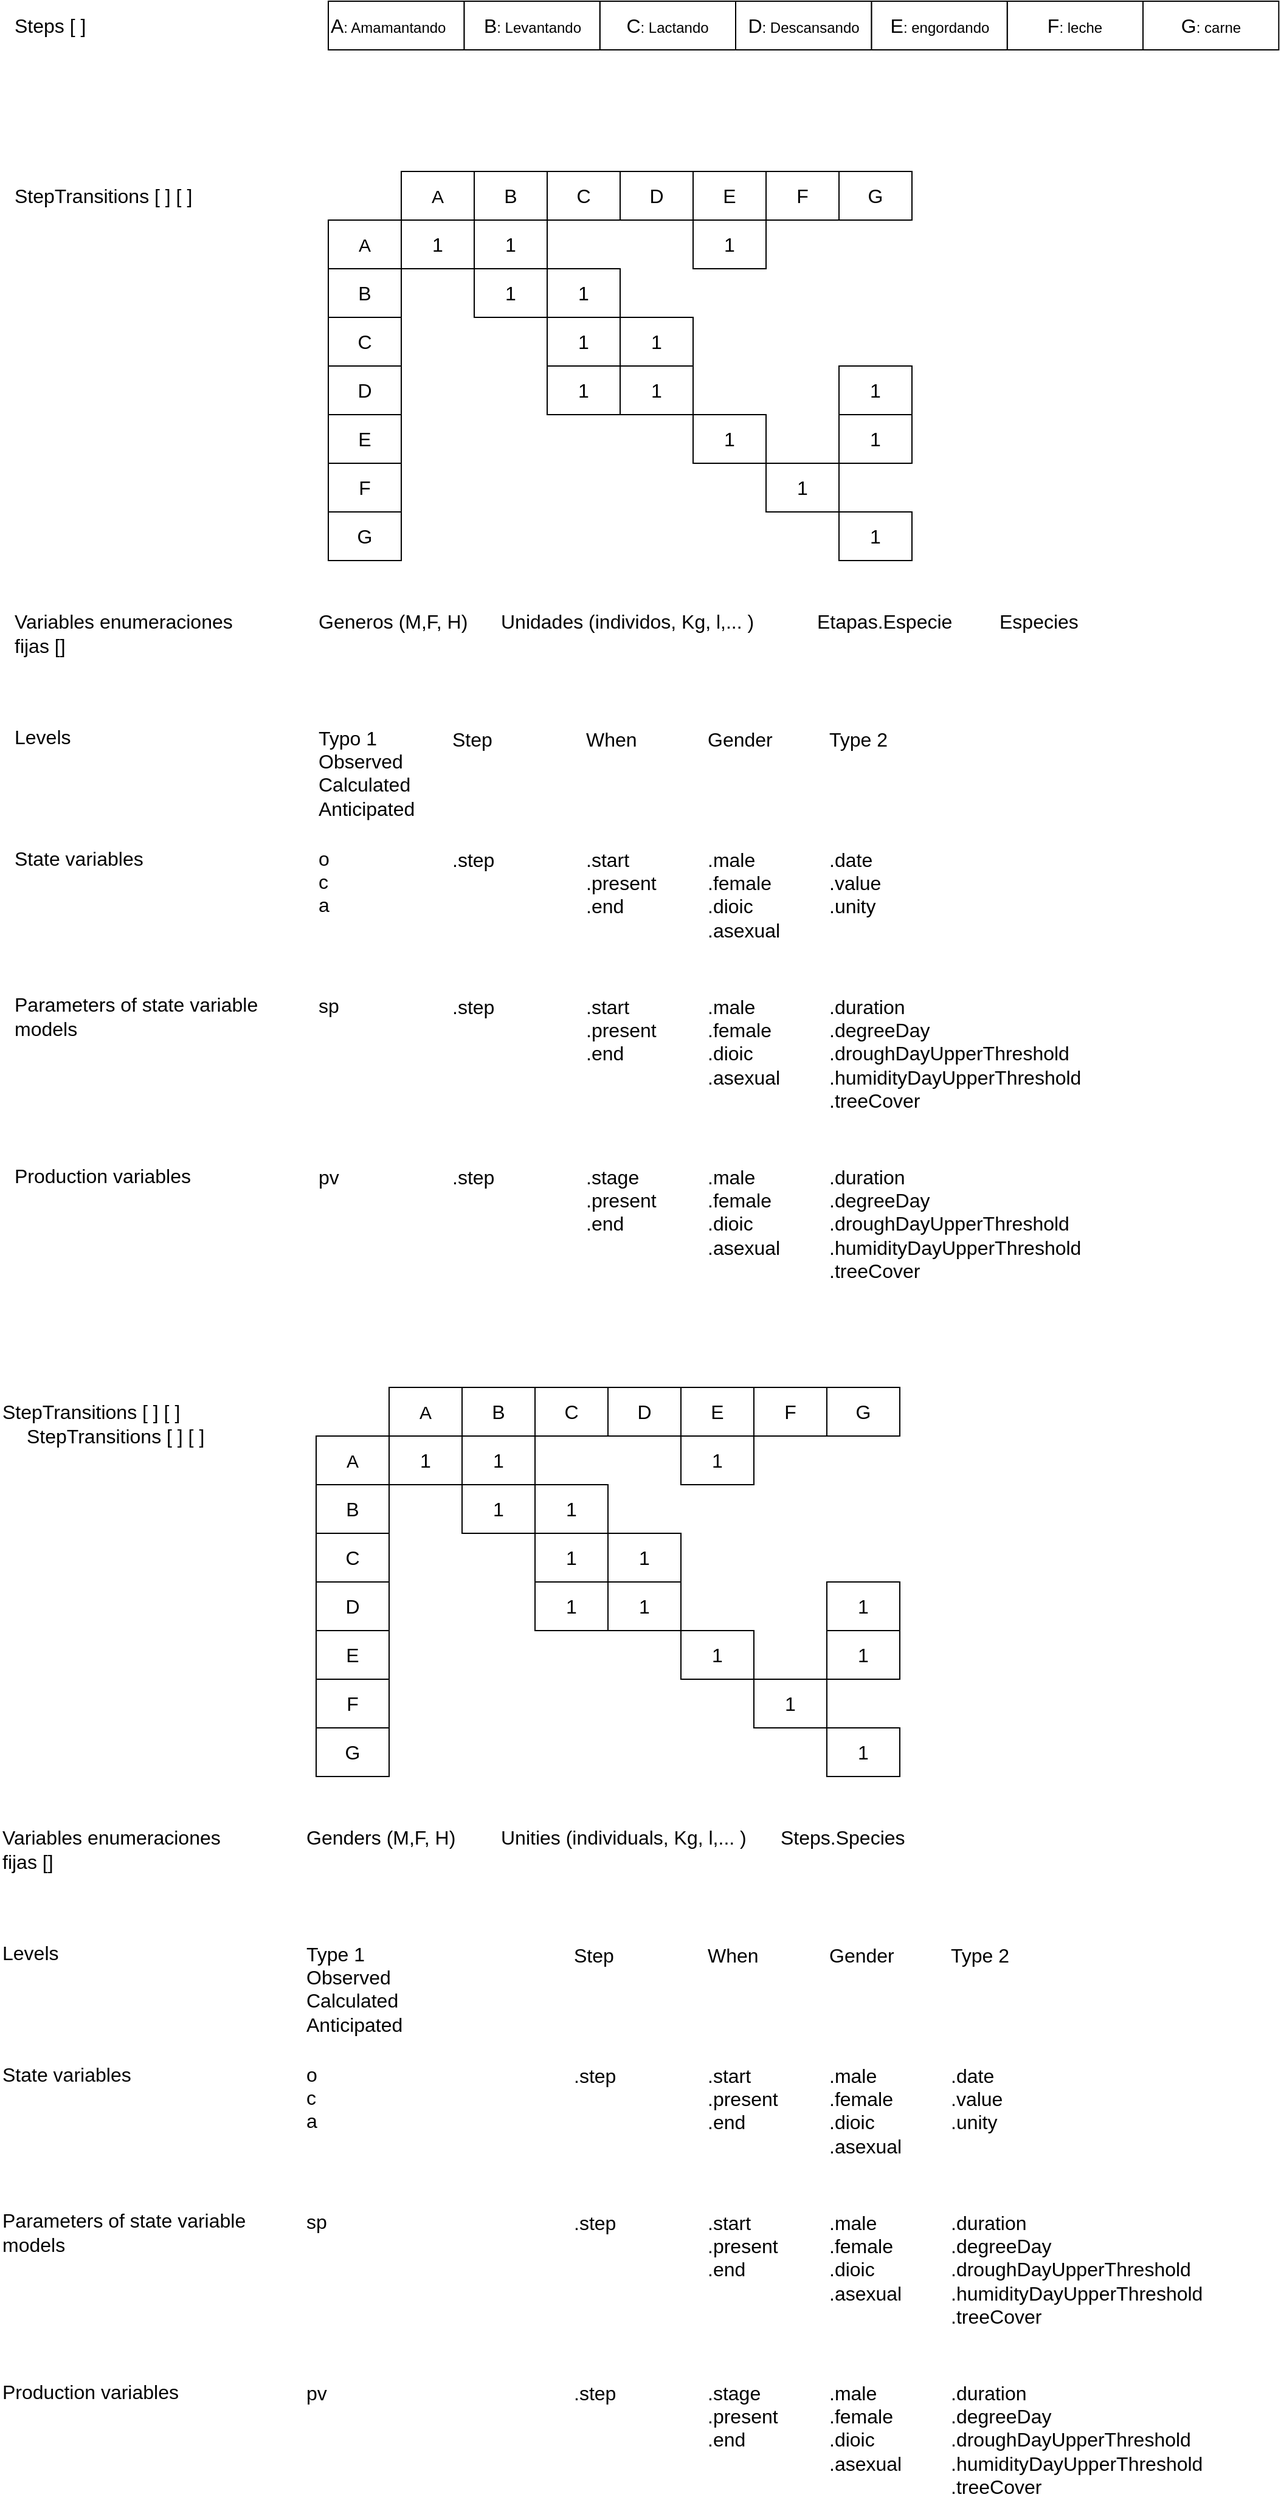 <mxfile version="21.3.5" type="github" pages="2">
  <diagram id="cez-rpx9PR17WSuJuLhv" name="Genérico">
    <mxGraphModel dx="1610" dy="1031" grid="1" gridSize="10" guides="1" tooltips="1" connect="1" arrows="1" fold="1" page="1" pageScale="1" pageWidth="1169" pageHeight="827" math="0" shadow="0">
      <root>
        <mxCell id="0" />
        <mxCell id="1" parent="0" />
        <mxCell id="pYkF3DjS2PnKUjxH9FUJ-1" value="Steps [ ]" style="text;html=1;strokeColor=none;fillColor=none;align=left;verticalAlign=middle;whiteSpace=wrap;rounded=0;fontSize=16;" vertex="1" parent="1">
          <mxGeometry x="60" y="40" width="80" height="20" as="geometry" />
        </mxCell>
        <mxCell id="pYkF3DjS2PnKUjxH9FUJ-2" value="StepTransitions [ ] [ ]" style="text;html=1;strokeColor=none;fillColor=none;align=left;verticalAlign=middle;whiteSpace=wrap;rounded=0;fontSize=16;" vertex="1" parent="1">
          <mxGeometry x="60" y="180" width="180" height="20" as="geometry" />
        </mxCell>
        <mxCell id="b_mPPoaURZ4BV5WpPqKZ-49" value="Variables enumeraciones fijas [] " style="text;html=1;strokeColor=none;fillColor=none;align=left;verticalAlign=middle;whiteSpace=wrap;rounded=0;fontSize=16;" vertex="1" parent="1">
          <mxGeometry x="60" y="530" width="200" height="40" as="geometry" />
        </mxCell>
        <mxCell id="b_mPPoaURZ4BV5WpPqKZ-51" value="Generos (M,F, H)" style="text;html=1;strokeColor=none;fillColor=none;align=left;verticalAlign=middle;whiteSpace=wrap;rounded=0;fontSize=16;" vertex="1" parent="1">
          <mxGeometry x="310" y="530" width="150" height="20" as="geometry" />
        </mxCell>
        <mxCell id="b_mPPoaURZ4BV5WpPqKZ-52" value="Unidades (individos, Kg, l,... )" style="text;html=1;strokeColor=none;fillColor=none;align=left;verticalAlign=middle;whiteSpace=wrap;rounded=0;fontSize=16;" vertex="1" parent="1">
          <mxGeometry x="460" y="530" width="230" height="20" as="geometry" />
        </mxCell>
        <mxCell id="b_mPPoaURZ4BV5WpPqKZ-53" value="Levels" style="text;html=1;strokeColor=none;fillColor=none;align=left;verticalAlign=middle;whiteSpace=wrap;rounded=0;fontSize=16;" vertex="1" parent="1">
          <mxGeometry x="60" y="620" width="160" height="30" as="geometry" />
        </mxCell>
        <mxCell id="b_mPPoaURZ4BV5WpPqKZ-54" value="" style="group" vertex="1" connectable="0" parent="1">
          <mxGeometry x="320" y="170" width="480" height="320" as="geometry" />
        </mxCell>
        <mxCell id="MyoScKNFmEBYEgEzymnH-1" value="" style="shape=partialRectangle;html=1;whiteSpace=wrap;connectable=0;strokeColor=default;overflow=hidden;fillColor=none;top=0;left=0;bottom=0;right=0;pointerEvents=1;fontSize=16;strokeWidth=3;" vertex="1" parent="b_mPPoaURZ4BV5WpPqKZ-54">
          <mxGeometry x="360" y="200" width="60" height="40" as="geometry">
            <mxRectangle width="60" height="40" as="alternateBounds" />
          </mxGeometry>
        </mxCell>
        <mxCell id="MyoScKNFmEBYEgEzymnH-12" value="&lt;font style=&quot;font-size: 16px;&quot;&gt;F&lt;/font&gt;" style="rounded=0;whiteSpace=wrap;html=1;" vertex="1" parent="b_mPPoaURZ4BV5WpPqKZ-54">
          <mxGeometry x="360" width="60" height="40" as="geometry" />
        </mxCell>
        <mxCell id="MyoScKNFmEBYEgEzymnH-13" value="&lt;font style=&quot;font-size: 16px;&quot;&gt;1&lt;/font&gt;" style="rounded=0;whiteSpace=wrap;html=1;" vertex="1" parent="b_mPPoaURZ4BV5WpPqKZ-54">
          <mxGeometry x="360" y="240" width="60" height="40" as="geometry" />
        </mxCell>
        <mxCell id="MyoScKNFmEBYEgEzymnH-19" value="&lt;font style=&quot;font-size: 16px;&quot;&gt;F&lt;/font&gt;" style="rounded=0;whiteSpace=wrap;html=1;" vertex="1" parent="b_mPPoaURZ4BV5WpPqKZ-54">
          <mxGeometry y="240" width="60" height="40" as="geometry" />
        </mxCell>
        <mxCell id="b_mPPoaURZ4BV5WpPqKZ-6" value="&lt;font style=&quot;font-size: 16px;&quot;&gt;G&lt;/font&gt;" style="rounded=0;whiteSpace=wrap;html=1;" vertex="1" parent="b_mPPoaURZ4BV5WpPqKZ-54">
          <mxGeometry x="420" width="60" height="40" as="geometry" />
        </mxCell>
        <mxCell id="b_mPPoaURZ4BV5WpPqKZ-14" value="&lt;font style=&quot;font-size: 16px;&quot;&gt;G&lt;/font&gt;" style="rounded=0;whiteSpace=wrap;html=1;" vertex="1" parent="b_mPPoaURZ4BV5WpPqKZ-54">
          <mxGeometry y="280" width="60" height="40" as="geometry" />
        </mxCell>
        <mxCell id="b_mPPoaURZ4BV5WpPqKZ-15" value="&lt;font style=&quot;font-size: 16px;&quot;&gt;1&lt;/font&gt;" style="rounded=0;whiteSpace=wrap;html=1;" vertex="1" parent="b_mPPoaURZ4BV5WpPqKZ-54">
          <mxGeometry x="420" y="280" width="60" height="40" as="geometry" />
        </mxCell>
        <mxCell id="b_mPPoaURZ4BV5WpPqKZ-16" value="&lt;font style=&quot;font-size: 16px;&quot;&gt;1&lt;/font&gt;" style="rounded=0;whiteSpace=wrap;html=1;" vertex="1" parent="b_mPPoaURZ4BV5WpPqKZ-54">
          <mxGeometry x="420" y="200" width="60" height="40" as="geometry" />
        </mxCell>
        <mxCell id="b_mPPoaURZ4BV5WpPqKZ-24" value="&lt;font style=&quot;font-size: 16px;&quot;&gt;D&lt;/font&gt;" style="rounded=0;whiteSpace=wrap;html=1;" vertex="1" parent="b_mPPoaURZ4BV5WpPqKZ-54">
          <mxGeometry x="240" width="60" height="40" as="geometry" />
        </mxCell>
        <mxCell id="b_mPPoaURZ4BV5WpPqKZ-25" value="&lt;font style=&quot;font-size: 16px;&quot;&gt;E&lt;/font&gt;" style="rounded=0;whiteSpace=wrap;html=1;" vertex="1" parent="b_mPPoaURZ4BV5WpPqKZ-54">
          <mxGeometry x="300" width="60" height="40" as="geometry" />
        </mxCell>
        <mxCell id="b_mPPoaURZ4BV5WpPqKZ-26" value="&lt;font style=&quot;font-size: 16px;&quot;&gt;C&lt;/font&gt;" style="rounded=0;whiteSpace=wrap;html=1;" vertex="1" parent="b_mPPoaURZ4BV5WpPqKZ-54">
          <mxGeometry x="180" width="60" height="40" as="geometry" />
        </mxCell>
        <mxCell id="b_mPPoaURZ4BV5WpPqKZ-27" value="&lt;font style=&quot;font-size: 15px;&quot;&gt;A&lt;/font&gt;" style="rounded=0;whiteSpace=wrap;html=1;" vertex="1" parent="b_mPPoaURZ4BV5WpPqKZ-54">
          <mxGeometry x="60" width="60" height="40" as="geometry" />
        </mxCell>
        <mxCell id="b_mPPoaURZ4BV5WpPqKZ-28" value="&lt;font style=&quot;font-size: 16px;&quot;&gt;B&lt;/font&gt;" style="rounded=0;whiteSpace=wrap;html=1;" vertex="1" parent="b_mPPoaURZ4BV5WpPqKZ-54">
          <mxGeometry x="120" width="60" height="40" as="geometry" />
        </mxCell>
        <mxCell id="b_mPPoaURZ4BV5WpPqKZ-32" value="&lt;font style=&quot;font-size: 16px;&quot;&gt;D&lt;/font&gt;" style="rounded=0;whiteSpace=wrap;html=1;" vertex="1" parent="b_mPPoaURZ4BV5WpPqKZ-54">
          <mxGeometry y="160" width="60" height="40" as="geometry" />
        </mxCell>
        <mxCell id="b_mPPoaURZ4BV5WpPqKZ-33" value="&lt;font style=&quot;font-size: 16px;&quot;&gt;E&lt;/font&gt;" style="rounded=0;whiteSpace=wrap;html=1;" vertex="1" parent="b_mPPoaURZ4BV5WpPqKZ-54">
          <mxGeometry y="200" width="60" height="40" as="geometry" />
        </mxCell>
        <mxCell id="b_mPPoaURZ4BV5WpPqKZ-34" value="&lt;font style=&quot;font-size: 16px;&quot;&gt;C&lt;/font&gt;" style="rounded=0;whiteSpace=wrap;html=1;" vertex="1" parent="b_mPPoaURZ4BV5WpPqKZ-54">
          <mxGeometry y="120" width="60" height="40" as="geometry" />
        </mxCell>
        <mxCell id="b_mPPoaURZ4BV5WpPqKZ-35" value="&lt;font style=&quot;font-size: 15px;&quot;&gt;A&lt;/font&gt;" style="rounded=0;whiteSpace=wrap;html=1;" vertex="1" parent="b_mPPoaURZ4BV5WpPqKZ-54">
          <mxGeometry y="40" width="60" height="40" as="geometry" />
        </mxCell>
        <mxCell id="b_mPPoaURZ4BV5WpPqKZ-36" value="&lt;font style=&quot;font-size: 16px;&quot;&gt;B&lt;/font&gt;" style="rounded=0;whiteSpace=wrap;html=1;" vertex="1" parent="b_mPPoaURZ4BV5WpPqKZ-54">
          <mxGeometry y="80" width="60" height="40" as="geometry" />
        </mxCell>
        <mxCell id="b_mPPoaURZ4BV5WpPqKZ-37" value="&lt;font style=&quot;font-size: 16px;&quot;&gt;1&lt;/font&gt;" style="rounded=0;whiteSpace=wrap;html=1;" vertex="1" parent="b_mPPoaURZ4BV5WpPqKZ-54">
          <mxGeometry x="240" y="160" width="60" height="40" as="geometry" />
        </mxCell>
        <mxCell id="b_mPPoaURZ4BV5WpPqKZ-38" value="&lt;font style=&quot;font-size: 16px;&quot;&gt;1&lt;/font&gt;" style="rounded=0;whiteSpace=wrap;html=1;" vertex="1" parent="b_mPPoaURZ4BV5WpPqKZ-54">
          <mxGeometry x="300" y="200" width="60" height="40" as="geometry" />
        </mxCell>
        <mxCell id="b_mPPoaURZ4BV5WpPqKZ-39" value="&lt;font style=&quot;font-size: 16px;&quot;&gt;1&lt;/font&gt;" style="rounded=0;whiteSpace=wrap;html=1;" vertex="1" parent="b_mPPoaURZ4BV5WpPqKZ-54">
          <mxGeometry x="120" y="80" width="60" height="40" as="geometry" />
        </mxCell>
        <mxCell id="b_mPPoaURZ4BV5WpPqKZ-40" value="&lt;font style=&quot;font-size: 16px;&quot;&gt;1&lt;/font&gt;" style="rounded=0;whiteSpace=wrap;html=1;" vertex="1" parent="b_mPPoaURZ4BV5WpPqKZ-54">
          <mxGeometry x="180" y="120" width="60" height="40" as="geometry" />
        </mxCell>
        <mxCell id="b_mPPoaURZ4BV5WpPqKZ-41" value="&lt;font style=&quot;font-size: 16px;&quot;&gt;1&lt;/font&gt;" style="rounded=0;whiteSpace=wrap;html=1;" vertex="1" parent="b_mPPoaURZ4BV5WpPqKZ-54">
          <mxGeometry x="60" y="40" width="60" height="40" as="geometry" />
        </mxCell>
        <mxCell id="b_mPPoaURZ4BV5WpPqKZ-42" value="&lt;font style=&quot;font-size: 16px;&quot;&gt;1&lt;/font&gt;" style="rounded=0;whiteSpace=wrap;html=1;" vertex="1" parent="b_mPPoaURZ4BV5WpPqKZ-54">
          <mxGeometry x="300" y="40" width="60" height="40" as="geometry" />
        </mxCell>
        <mxCell id="b_mPPoaURZ4BV5WpPqKZ-43" value="&lt;font style=&quot;font-size: 16px;&quot;&gt;1&lt;/font&gt;" style="rounded=0;whiteSpace=wrap;html=1;" vertex="1" parent="b_mPPoaURZ4BV5WpPqKZ-54">
          <mxGeometry x="180" y="80" width="60" height="40" as="geometry" />
        </mxCell>
        <mxCell id="b_mPPoaURZ4BV5WpPqKZ-44" value="&lt;font style=&quot;font-size: 16px;&quot;&gt;1&lt;/font&gt;" style="rounded=0;whiteSpace=wrap;html=1;" vertex="1" parent="b_mPPoaURZ4BV5WpPqKZ-54">
          <mxGeometry x="120" y="40" width="60" height="40" as="geometry" />
        </mxCell>
        <mxCell id="b_mPPoaURZ4BV5WpPqKZ-45" value="&lt;font style=&quot;font-size: 16px;&quot;&gt;1&lt;/font&gt;" style="rounded=0;whiteSpace=wrap;html=1;" vertex="1" parent="b_mPPoaURZ4BV5WpPqKZ-54">
          <mxGeometry x="240" y="120" width="60" height="40" as="geometry" />
        </mxCell>
        <mxCell id="b_mPPoaURZ4BV5WpPqKZ-46" value="&lt;font style=&quot;font-size: 16px;&quot;&gt;1&lt;/font&gt;" style="rounded=0;whiteSpace=wrap;html=1;" vertex="1" parent="b_mPPoaURZ4BV5WpPqKZ-54">
          <mxGeometry x="180" y="160" width="60" height="40" as="geometry" />
        </mxCell>
        <mxCell id="b_mPPoaURZ4BV5WpPqKZ-47" value="&lt;font style=&quot;font-size: 16px;&quot;&gt;1&lt;/font&gt;" style="rounded=0;whiteSpace=wrap;html=1;" vertex="1" parent="b_mPPoaURZ4BV5WpPqKZ-54">
          <mxGeometry x="420" y="160" width="60" height="40" as="geometry" />
        </mxCell>
        <mxCell id="b_mPPoaURZ4BV5WpPqKZ-55" value="" style="group" vertex="1" connectable="0" parent="1">
          <mxGeometry x="320" y="30" width="781.67" height="40" as="geometry" />
        </mxCell>
        <mxCell id="MyoScKNFmEBYEgEzymnH-27" value="" style="group" vertex="1" connectable="0" parent="b_mPPoaURZ4BV5WpPqKZ-55">
          <mxGeometry width="670" height="40" as="geometry" />
        </mxCell>
        <mxCell id="MyoScKNFmEBYEgEzymnH-20" value="&lt;font style=&quot;font-size: 16px;&quot;&gt;F&lt;/font&gt;: leche" style="rounded=0;whiteSpace=wrap;html=1;" vertex="1" parent="MyoScKNFmEBYEgEzymnH-27">
          <mxGeometry x="558.333" width="111.667" height="40" as="geometry" />
        </mxCell>
        <mxCell id="MyoScKNFmEBYEgEzymnH-21" value="&lt;font style=&quot;font-size: 16px;&quot;&gt;E&lt;/font&gt;: engordando" style="rounded=0;whiteSpace=wrap;html=1;" vertex="1" parent="MyoScKNFmEBYEgEzymnH-27">
          <mxGeometry x="446.667" width="111.667" height="40" as="geometry" />
        </mxCell>
        <mxCell id="MyoScKNFmEBYEgEzymnH-22" value="&lt;font style=&quot;font-size: 16px;&quot;&gt;D&lt;/font&gt;: Descansando" style="rounded=0;whiteSpace=wrap;html=1;" vertex="1" parent="MyoScKNFmEBYEgEzymnH-27">
          <mxGeometry x="335.0" width="111.667" height="40" as="geometry" />
        </mxCell>
        <mxCell id="MyoScKNFmEBYEgEzymnH-23" value="&lt;font style=&quot;font-size: 16px;&quot;&gt;C&lt;/font&gt;: Lactando" style="rounded=0;whiteSpace=wrap;html=1;" vertex="1" parent="MyoScKNFmEBYEgEzymnH-27">
          <mxGeometry x="223.333" width="111.667" height="40" as="geometry" />
        </mxCell>
        <mxCell id="MyoScKNFmEBYEgEzymnH-24" value="&lt;font style=&quot;font-size: 16px;&quot;&gt;B&lt;/font&gt;: Levantando" style="rounded=0;whiteSpace=wrap;html=1;" vertex="1" parent="MyoScKNFmEBYEgEzymnH-27">
          <mxGeometry x="111.667" width="111.667" height="40" as="geometry" />
        </mxCell>
        <mxCell id="MyoScKNFmEBYEgEzymnH-25" value="&lt;div style=&quot;&quot; align=&quot;left&quot;&gt;&lt;font style=&quot;font-size: 16px;&quot;&gt;A&lt;/font&gt;&lt;font style=&quot;font-size: 12px;&quot;&gt;: Amamantando&lt;br&gt;&lt;/font&gt;&lt;/div&gt;" style="rounded=0;whiteSpace=wrap;html=1;align=left;" vertex="1" parent="MyoScKNFmEBYEgEzymnH-27">
          <mxGeometry width="111.667" height="40" as="geometry" />
        </mxCell>
        <mxCell id="dBqPaJ7fvby0gHjQgL4g-1" value="&lt;font style=&quot;font-size: 16px;&quot;&gt;G&lt;/font&gt;: carne" style="rounded=0;whiteSpace=wrap;html=1;" vertex="1" parent="b_mPPoaURZ4BV5WpPqKZ-55">
          <mxGeometry x="670.003" width="111.667" height="40" as="geometry" />
        </mxCell>
        <mxCell id="b_mPPoaURZ4BV5WpPqKZ-56" value="&lt;div style=&quot;font-size: 16px;&quot;&gt;Typo 1&lt;br&gt;Observed&lt;/div&gt;&lt;div style=&quot;font-size: 16px;&quot;&gt;Calculated&lt;/div&gt;Anticipated" style="text;whiteSpace=wrap;html=1;fontSize=16;verticalAlign=top;" vertex="1" parent="1">
          <mxGeometry x="310" y="620" width="100" height="90" as="geometry" />
        </mxCell>
        <mxCell id="b_mPPoaURZ4BV5WpPqKZ-57" value="&lt;div style=&quot;font-size: 16px;&quot;&gt;o&lt;/div&gt;&lt;div style=&quot;font-size: 16px;&quot;&gt;c&lt;/div&gt;&lt;div style=&quot;font-size: 16px;&quot;&gt;a&lt;br style=&quot;font-size: 16px;&quot;&gt;&lt;/div&gt;" style="text;whiteSpace=wrap;html=1;fontSize=16;verticalAlign=top;" vertex="1" parent="1">
          <mxGeometry x="310" y="719" width="100" height="90" as="geometry" />
        </mxCell>
        <mxCell id="b_mPPoaURZ4BV5WpPqKZ-58" value="Step" style="text;whiteSpace=wrap;html=1;fontSize=16;verticalAlign=top;" vertex="1" parent="1">
          <mxGeometry x="420" y="621" width="100" height="90" as="geometry" />
        </mxCell>
        <mxCell id="b_mPPoaURZ4BV5WpPqKZ-59" value=".step" style="text;whiteSpace=wrap;html=1;fontSize=16;verticalAlign=top;" vertex="1" parent="1">
          <mxGeometry x="420" y="720" width="100" height="90" as="geometry" />
        </mxCell>
        <mxCell id="b_mPPoaURZ4BV5WpPqKZ-61" value="When" style="text;whiteSpace=wrap;html=1;fontSize=16;verticalAlign=top;" vertex="1" parent="1">
          <mxGeometry x="530" y="621" width="100" height="70" as="geometry" />
        </mxCell>
        <mxCell id="b_mPPoaURZ4BV5WpPqKZ-62" value="&lt;div&gt;.start&lt;/div&gt;&lt;div&gt;.present&lt;/div&gt;&lt;div&gt;.end&lt;br&gt;&lt;/div&gt;" style="text;whiteSpace=wrap;html=1;fontSize=16;verticalAlign=top;" vertex="1" parent="1">
          <mxGeometry x="530" y="720" width="100" height="90" as="geometry" />
        </mxCell>
        <mxCell id="b_mPPoaURZ4BV5WpPqKZ-63" value="Gender" style="text;whiteSpace=wrap;html=1;fontSize=16;verticalAlign=top;" vertex="1" parent="1">
          <mxGeometry x="630" y="621" width="100" height="70" as="geometry" />
        </mxCell>
        <mxCell id="b_mPPoaURZ4BV5WpPqKZ-64" value="&lt;div&gt;.male&lt;/div&gt;&lt;div&gt;.female&lt;br&gt;&lt;/div&gt;&lt;div&gt;.dioic&lt;/div&gt;&lt;div&gt;.asexual&lt;br&gt;&lt;/div&gt;" style="text;whiteSpace=wrap;html=1;fontSize=16;verticalAlign=top;" vertex="1" parent="1">
          <mxGeometry x="630" y="720" width="100" height="80" as="geometry" />
        </mxCell>
        <mxCell id="csLeSf18LWkZXM3OZ7Ix-1" value="Type 2" style="text;whiteSpace=wrap;html=1;fontSize=16;verticalAlign=top;" vertex="1" parent="1">
          <mxGeometry x="730" y="621" width="100" height="70" as="geometry" />
        </mxCell>
        <mxCell id="csLeSf18LWkZXM3OZ7Ix-2" value="&lt;div&gt;.date&lt;/div&gt;&lt;div&gt;.value&lt;/div&gt;&lt;div&gt;.unity&lt;br&gt;&lt;/div&gt;" style="text;whiteSpace=wrap;html=1;fontSize=16;verticalAlign=top;" vertex="1" parent="1">
          <mxGeometry x="730" y="720" width="100" height="80" as="geometry" />
        </mxCell>
        <mxCell id="csLeSf18LWkZXM3OZ7Ix-3" value="State variables " style="text;html=1;strokeColor=none;fillColor=none;align=left;verticalAlign=middle;whiteSpace=wrap;rounded=0;fontSize=16;" vertex="1" parent="1">
          <mxGeometry x="60" y="720" width="220" height="30" as="geometry" />
        </mxCell>
        <mxCell id="csLeSf18LWkZXM3OZ7Ix-5" value="Parameters of state variable models" style="text;html=1;strokeColor=none;fillColor=none;align=left;verticalAlign=middle;whiteSpace=wrap;rounded=0;fontSize=16;" vertex="1" parent="1">
          <mxGeometry x="60" y="850" width="220" height="30" as="geometry" />
        </mxCell>
        <mxCell id="csLeSf18LWkZXM3OZ7Ix-6" value="sp" style="text;whiteSpace=wrap;html=1;fontSize=16;verticalAlign=top;" vertex="1" parent="1">
          <mxGeometry x="310" y="840" width="60" height="60" as="geometry" />
        </mxCell>
        <mxCell id="csLeSf18LWkZXM3OZ7Ix-7" value=".step" style="text;whiteSpace=wrap;html=1;fontSize=16;verticalAlign=top;" vertex="1" parent="1">
          <mxGeometry x="420" y="841" width="100" height="90" as="geometry" />
        </mxCell>
        <mxCell id="csLeSf18LWkZXM3OZ7Ix-8" value="&lt;div&gt;.start&lt;/div&gt;&lt;div&gt;.present&lt;/div&gt;&lt;div&gt;.end&lt;br&gt;&lt;/div&gt;" style="text;whiteSpace=wrap;html=1;fontSize=16;verticalAlign=top;" vertex="1" parent="1">
          <mxGeometry x="530" y="841" width="100" height="90" as="geometry" />
        </mxCell>
        <mxCell id="csLeSf18LWkZXM3OZ7Ix-9" value="&lt;div&gt;.male&lt;/div&gt;&lt;div&gt;.female&lt;br&gt;&lt;/div&gt;&lt;div&gt;.dioic&lt;/div&gt;&lt;div&gt;.asexual&lt;br&gt;&lt;/div&gt;" style="text;whiteSpace=wrap;html=1;fontSize=16;verticalAlign=top;" vertex="1" parent="1">
          <mxGeometry x="630" y="841" width="100" height="80" as="geometry" />
        </mxCell>
        <mxCell id="csLeSf18LWkZXM3OZ7Ix-10" value="&lt;div&gt;.duration&lt;/div&gt;&lt;div&gt;.degreeDay&lt;/div&gt;&lt;div&gt;.droughDayUpperThreshold&lt;/div&gt;&lt;div&gt;.humidityDayUpperThreshold&lt;/div&gt;&lt;div&gt;.treeCover&lt;br&gt;&lt;/div&gt;" style="text;whiteSpace=wrap;html=1;fontSize=16;verticalAlign=top;" vertex="1" parent="1">
          <mxGeometry x="730" y="841" width="100" height="80" as="geometry" />
        </mxCell>
        <mxCell id="csLeSf18LWkZXM3OZ7Ix-11" value="Production variables" style="text;html=1;strokeColor=none;fillColor=none;align=left;verticalAlign=middle;whiteSpace=wrap;rounded=0;fontSize=16;" vertex="1" parent="1">
          <mxGeometry x="60" y="981" width="220" height="30" as="geometry" />
        </mxCell>
        <mxCell id="csLeSf18LWkZXM3OZ7Ix-12" value="pv" style="text;whiteSpace=wrap;html=1;fontSize=16;verticalAlign=top;" vertex="1" parent="1">
          <mxGeometry x="310" y="981" width="100" height="90" as="geometry" />
        </mxCell>
        <mxCell id="csLeSf18LWkZXM3OZ7Ix-13" value=".step" style="text;whiteSpace=wrap;html=1;fontSize=16;verticalAlign=top;" vertex="1" parent="1">
          <mxGeometry x="420" y="981" width="100" height="90" as="geometry" />
        </mxCell>
        <mxCell id="csLeSf18LWkZXM3OZ7Ix-14" value="&lt;div&gt;.stage&lt;/div&gt;&lt;div&gt;.present&lt;/div&gt;&lt;div&gt;.end&lt;br&gt;&lt;/div&gt;" style="text;whiteSpace=wrap;html=1;fontSize=16;verticalAlign=top;" vertex="1" parent="1">
          <mxGeometry x="530" y="981" width="100" height="90" as="geometry" />
        </mxCell>
        <mxCell id="csLeSf18LWkZXM3OZ7Ix-15" value="&lt;div&gt;.male&lt;/div&gt;&lt;div&gt;.female&lt;br&gt;&lt;/div&gt;&lt;div&gt;.dioic&lt;/div&gt;&lt;div&gt;.asexual&lt;br&gt;&lt;/div&gt;" style="text;whiteSpace=wrap;html=1;fontSize=16;verticalAlign=top;" vertex="1" parent="1">
          <mxGeometry x="630" y="981" width="100" height="80" as="geometry" />
        </mxCell>
        <mxCell id="csLeSf18LWkZXM3OZ7Ix-16" value="&lt;div&gt;.duration&lt;/div&gt;&lt;div&gt;.degreeDay&lt;/div&gt;&lt;div&gt;.droughDayUpperThreshold&lt;/div&gt;&lt;div&gt;.humidityDayUpperThreshold&lt;/div&gt;&lt;div&gt;.treeCover&lt;br&gt;&lt;/div&gt;" style="text;whiteSpace=wrap;html=1;fontSize=16;verticalAlign=top;" vertex="1" parent="1">
          <mxGeometry x="730" y="981" width="100" height="80" as="geometry" />
        </mxCell>
        <mxCell id="csLeSf18LWkZXM3OZ7Ix-22" value="StepTransitions [ ] [ ]" style="text;html=1;strokeColor=none;fillColor=none;align=left;verticalAlign=middle;whiteSpace=wrap;rounded=0;fontSize=16;" vertex="1" parent="1">
          <mxGeometry x="50" y="1180" width="180" height="20" as="geometry" />
        </mxCell>
        <mxCell id="csLeSf18LWkZXM3OZ7Ix-23" value="Variables enumeraciones fijas [] " style="text;html=1;strokeColor=none;fillColor=none;align=left;verticalAlign=middle;whiteSpace=wrap;rounded=0;fontSize=16;" vertex="1" parent="1">
          <mxGeometry x="50" y="1530" width="200" height="40" as="geometry" />
        </mxCell>
        <mxCell id="csLeSf18LWkZXM3OZ7Ix-24" value="StepTransitions [ ] [ ]" style="text;html=1;strokeColor=none;fillColor=none;align=left;verticalAlign=middle;whiteSpace=wrap;rounded=0;fontSize=16;" vertex="1" parent="1">
          <mxGeometry x="70" y="1200" width="180" height="20" as="geometry" />
        </mxCell>
        <mxCell id="csLeSf18LWkZXM3OZ7Ix-25" value="Genders (M,F, H)" style="text;html=1;strokeColor=none;fillColor=none;align=left;verticalAlign=middle;whiteSpace=wrap;rounded=0;fontSize=16;" vertex="1" parent="1">
          <mxGeometry x="300" y="1530" width="150" height="20" as="geometry" />
        </mxCell>
        <mxCell id="csLeSf18LWkZXM3OZ7Ix-26" value="Unities (individuals, Kg, l,... )" style="text;html=1;strokeColor=none;fillColor=none;align=left;verticalAlign=middle;whiteSpace=wrap;rounded=0;fontSize=16;" vertex="1" parent="1">
          <mxGeometry x="460" y="1530" width="220" height="20" as="geometry" />
        </mxCell>
        <mxCell id="csLeSf18LWkZXM3OZ7Ix-27" value="Levels" style="text;html=1;strokeColor=none;fillColor=none;align=left;verticalAlign=middle;whiteSpace=wrap;rounded=0;fontSize=16;" vertex="1" parent="1">
          <mxGeometry x="50" y="1620" width="160" height="30" as="geometry" />
        </mxCell>
        <mxCell id="csLeSf18LWkZXM3OZ7Ix-28" value="" style="group" vertex="1" connectable="0" parent="1">
          <mxGeometry x="310" y="1170" width="480" height="320" as="geometry" />
        </mxCell>
        <mxCell id="csLeSf18LWkZXM3OZ7Ix-29" value="" style="shape=partialRectangle;html=1;whiteSpace=wrap;connectable=0;strokeColor=default;overflow=hidden;fillColor=none;top=0;left=0;bottom=0;right=0;pointerEvents=1;fontSize=16;strokeWidth=3;" vertex="1" parent="csLeSf18LWkZXM3OZ7Ix-28">
          <mxGeometry x="360" y="200" width="60" height="40" as="geometry">
            <mxRectangle width="60" height="40" as="alternateBounds" />
          </mxGeometry>
        </mxCell>
        <mxCell id="csLeSf18LWkZXM3OZ7Ix-30" value="&lt;font style=&quot;font-size: 16px;&quot;&gt;F&lt;/font&gt;" style="rounded=0;whiteSpace=wrap;html=1;" vertex="1" parent="csLeSf18LWkZXM3OZ7Ix-28">
          <mxGeometry x="360" width="60" height="40" as="geometry" />
        </mxCell>
        <mxCell id="csLeSf18LWkZXM3OZ7Ix-31" value="&lt;font style=&quot;font-size: 16px;&quot;&gt;1&lt;/font&gt;" style="rounded=0;whiteSpace=wrap;html=1;" vertex="1" parent="csLeSf18LWkZXM3OZ7Ix-28">
          <mxGeometry x="360" y="240" width="60" height="40" as="geometry" />
        </mxCell>
        <mxCell id="csLeSf18LWkZXM3OZ7Ix-32" value="&lt;font style=&quot;font-size: 16px;&quot;&gt;F&lt;/font&gt;" style="rounded=0;whiteSpace=wrap;html=1;" vertex="1" parent="csLeSf18LWkZXM3OZ7Ix-28">
          <mxGeometry y="240" width="60" height="40" as="geometry" />
        </mxCell>
        <mxCell id="csLeSf18LWkZXM3OZ7Ix-33" value="&lt;font style=&quot;font-size: 16px;&quot;&gt;G&lt;/font&gt;" style="rounded=0;whiteSpace=wrap;html=1;" vertex="1" parent="csLeSf18LWkZXM3OZ7Ix-28">
          <mxGeometry x="420" width="60" height="40" as="geometry" />
        </mxCell>
        <mxCell id="csLeSf18LWkZXM3OZ7Ix-34" value="&lt;font style=&quot;font-size: 16px;&quot;&gt;G&lt;/font&gt;" style="rounded=0;whiteSpace=wrap;html=1;" vertex="1" parent="csLeSf18LWkZXM3OZ7Ix-28">
          <mxGeometry y="280" width="60" height="40" as="geometry" />
        </mxCell>
        <mxCell id="csLeSf18LWkZXM3OZ7Ix-35" value="&lt;font style=&quot;font-size: 16px;&quot;&gt;1&lt;/font&gt;" style="rounded=0;whiteSpace=wrap;html=1;" vertex="1" parent="csLeSf18LWkZXM3OZ7Ix-28">
          <mxGeometry x="420" y="280" width="60" height="40" as="geometry" />
        </mxCell>
        <mxCell id="csLeSf18LWkZXM3OZ7Ix-36" value="&lt;font style=&quot;font-size: 16px;&quot;&gt;1&lt;/font&gt;" style="rounded=0;whiteSpace=wrap;html=1;" vertex="1" parent="csLeSf18LWkZXM3OZ7Ix-28">
          <mxGeometry x="420" y="200" width="60" height="40" as="geometry" />
        </mxCell>
        <mxCell id="csLeSf18LWkZXM3OZ7Ix-37" value="&lt;font style=&quot;font-size: 16px;&quot;&gt;D&lt;/font&gt;" style="rounded=0;whiteSpace=wrap;html=1;" vertex="1" parent="csLeSf18LWkZXM3OZ7Ix-28">
          <mxGeometry x="240" width="60" height="40" as="geometry" />
        </mxCell>
        <mxCell id="csLeSf18LWkZXM3OZ7Ix-38" value="&lt;font style=&quot;font-size: 16px;&quot;&gt;E&lt;/font&gt;" style="rounded=0;whiteSpace=wrap;html=1;" vertex="1" parent="csLeSf18LWkZXM3OZ7Ix-28">
          <mxGeometry x="300" width="60" height="40" as="geometry" />
        </mxCell>
        <mxCell id="csLeSf18LWkZXM3OZ7Ix-39" value="&lt;font style=&quot;font-size: 16px;&quot;&gt;C&lt;/font&gt;" style="rounded=0;whiteSpace=wrap;html=1;" vertex="1" parent="csLeSf18LWkZXM3OZ7Ix-28">
          <mxGeometry x="180" width="60" height="40" as="geometry" />
        </mxCell>
        <mxCell id="csLeSf18LWkZXM3OZ7Ix-40" value="&lt;font style=&quot;font-size: 15px;&quot;&gt;A&lt;/font&gt;" style="rounded=0;whiteSpace=wrap;html=1;" vertex="1" parent="csLeSf18LWkZXM3OZ7Ix-28">
          <mxGeometry x="60" width="60" height="40" as="geometry" />
        </mxCell>
        <mxCell id="csLeSf18LWkZXM3OZ7Ix-41" value="&lt;font style=&quot;font-size: 16px;&quot;&gt;B&lt;/font&gt;" style="rounded=0;whiteSpace=wrap;html=1;" vertex="1" parent="csLeSf18LWkZXM3OZ7Ix-28">
          <mxGeometry x="120" width="60" height="40" as="geometry" />
        </mxCell>
        <mxCell id="csLeSf18LWkZXM3OZ7Ix-42" value="&lt;font style=&quot;font-size: 16px;&quot;&gt;D&lt;/font&gt;" style="rounded=0;whiteSpace=wrap;html=1;" vertex="1" parent="csLeSf18LWkZXM3OZ7Ix-28">
          <mxGeometry y="160" width="60" height="40" as="geometry" />
        </mxCell>
        <mxCell id="csLeSf18LWkZXM3OZ7Ix-43" value="&lt;font style=&quot;font-size: 16px;&quot;&gt;E&lt;/font&gt;" style="rounded=0;whiteSpace=wrap;html=1;" vertex="1" parent="csLeSf18LWkZXM3OZ7Ix-28">
          <mxGeometry y="200" width="60" height="40" as="geometry" />
        </mxCell>
        <mxCell id="csLeSf18LWkZXM3OZ7Ix-44" value="&lt;font style=&quot;font-size: 16px;&quot;&gt;C&lt;/font&gt;" style="rounded=0;whiteSpace=wrap;html=1;" vertex="1" parent="csLeSf18LWkZXM3OZ7Ix-28">
          <mxGeometry y="120" width="60" height="40" as="geometry" />
        </mxCell>
        <mxCell id="csLeSf18LWkZXM3OZ7Ix-45" value="&lt;font style=&quot;font-size: 15px;&quot;&gt;A&lt;/font&gt;" style="rounded=0;whiteSpace=wrap;html=1;" vertex="1" parent="csLeSf18LWkZXM3OZ7Ix-28">
          <mxGeometry y="40" width="60" height="40" as="geometry" />
        </mxCell>
        <mxCell id="csLeSf18LWkZXM3OZ7Ix-46" value="&lt;font style=&quot;font-size: 16px;&quot;&gt;B&lt;/font&gt;" style="rounded=0;whiteSpace=wrap;html=1;" vertex="1" parent="csLeSf18LWkZXM3OZ7Ix-28">
          <mxGeometry y="80" width="60" height="40" as="geometry" />
        </mxCell>
        <mxCell id="csLeSf18LWkZXM3OZ7Ix-47" value="&lt;font style=&quot;font-size: 16px;&quot;&gt;1&lt;/font&gt;" style="rounded=0;whiteSpace=wrap;html=1;" vertex="1" parent="csLeSf18LWkZXM3OZ7Ix-28">
          <mxGeometry x="240" y="160" width="60" height="40" as="geometry" />
        </mxCell>
        <mxCell id="csLeSf18LWkZXM3OZ7Ix-48" value="&lt;font style=&quot;font-size: 16px;&quot;&gt;1&lt;/font&gt;" style="rounded=0;whiteSpace=wrap;html=1;" vertex="1" parent="csLeSf18LWkZXM3OZ7Ix-28">
          <mxGeometry x="300" y="200" width="60" height="40" as="geometry" />
        </mxCell>
        <mxCell id="csLeSf18LWkZXM3OZ7Ix-49" value="&lt;font style=&quot;font-size: 16px;&quot;&gt;1&lt;/font&gt;" style="rounded=0;whiteSpace=wrap;html=1;" vertex="1" parent="csLeSf18LWkZXM3OZ7Ix-28">
          <mxGeometry x="120" y="80" width="60" height="40" as="geometry" />
        </mxCell>
        <mxCell id="csLeSf18LWkZXM3OZ7Ix-50" value="&lt;font style=&quot;font-size: 16px;&quot;&gt;1&lt;/font&gt;" style="rounded=0;whiteSpace=wrap;html=1;" vertex="1" parent="csLeSf18LWkZXM3OZ7Ix-28">
          <mxGeometry x="180" y="120" width="60" height="40" as="geometry" />
        </mxCell>
        <mxCell id="csLeSf18LWkZXM3OZ7Ix-51" value="&lt;font style=&quot;font-size: 16px;&quot;&gt;1&lt;/font&gt;" style="rounded=0;whiteSpace=wrap;html=1;" vertex="1" parent="csLeSf18LWkZXM3OZ7Ix-28">
          <mxGeometry x="60" y="40" width="60" height="40" as="geometry" />
        </mxCell>
        <mxCell id="csLeSf18LWkZXM3OZ7Ix-52" value="&lt;font style=&quot;font-size: 16px;&quot;&gt;1&lt;/font&gt;" style="rounded=0;whiteSpace=wrap;html=1;" vertex="1" parent="csLeSf18LWkZXM3OZ7Ix-28">
          <mxGeometry x="300" y="40" width="60" height="40" as="geometry" />
        </mxCell>
        <mxCell id="csLeSf18LWkZXM3OZ7Ix-53" value="&lt;font style=&quot;font-size: 16px;&quot;&gt;1&lt;/font&gt;" style="rounded=0;whiteSpace=wrap;html=1;" vertex="1" parent="csLeSf18LWkZXM3OZ7Ix-28">
          <mxGeometry x="180" y="80" width="60" height="40" as="geometry" />
        </mxCell>
        <mxCell id="csLeSf18LWkZXM3OZ7Ix-54" value="&lt;font style=&quot;font-size: 16px;&quot;&gt;1&lt;/font&gt;" style="rounded=0;whiteSpace=wrap;html=1;" vertex="1" parent="csLeSf18LWkZXM3OZ7Ix-28">
          <mxGeometry x="120" y="40" width="60" height="40" as="geometry" />
        </mxCell>
        <mxCell id="csLeSf18LWkZXM3OZ7Ix-55" value="&lt;font style=&quot;font-size: 16px;&quot;&gt;1&lt;/font&gt;" style="rounded=0;whiteSpace=wrap;html=1;" vertex="1" parent="csLeSf18LWkZXM3OZ7Ix-28">
          <mxGeometry x="240" y="120" width="60" height="40" as="geometry" />
        </mxCell>
        <mxCell id="csLeSf18LWkZXM3OZ7Ix-56" value="&lt;font style=&quot;font-size: 16px;&quot;&gt;1&lt;/font&gt;" style="rounded=0;whiteSpace=wrap;html=1;" vertex="1" parent="csLeSf18LWkZXM3OZ7Ix-28">
          <mxGeometry x="180" y="160" width="60" height="40" as="geometry" />
        </mxCell>
        <mxCell id="csLeSf18LWkZXM3OZ7Ix-57" value="&lt;font style=&quot;font-size: 16px;&quot;&gt;1&lt;/font&gt;" style="rounded=0;whiteSpace=wrap;html=1;" vertex="1" parent="csLeSf18LWkZXM3OZ7Ix-28">
          <mxGeometry x="420" y="160" width="60" height="40" as="geometry" />
        </mxCell>
        <mxCell id="csLeSf18LWkZXM3OZ7Ix-58" value="&lt;div style=&quot;font-size: 16px;&quot;&gt;Type 1&lt;br&gt;Observed&lt;/div&gt;&lt;div style=&quot;font-size: 16px;&quot;&gt;Calculated&lt;/div&gt;Anticipated" style="text;whiteSpace=wrap;html=1;fontSize=16;verticalAlign=top;" vertex="1" parent="1">
          <mxGeometry x="300" y="1620" width="100" height="90" as="geometry" />
        </mxCell>
        <mxCell id="csLeSf18LWkZXM3OZ7Ix-59" value="&lt;div style=&quot;font-size: 16px;&quot;&gt;o&lt;/div&gt;&lt;div style=&quot;font-size: 16px;&quot;&gt;c&lt;/div&gt;&lt;div style=&quot;font-size: 16px;&quot;&gt;a&lt;br style=&quot;font-size: 16px;&quot;&gt;&lt;/div&gt;" style="text;whiteSpace=wrap;html=1;fontSize=16;verticalAlign=top;" vertex="1" parent="1">
          <mxGeometry x="300" y="1719" width="100" height="90" as="geometry" />
        </mxCell>
        <mxCell id="csLeSf18LWkZXM3OZ7Ix-60" value="Step" style="text;whiteSpace=wrap;html=1;fontSize=16;verticalAlign=top;" vertex="1" parent="1">
          <mxGeometry x="520" y="1621" width="100" height="90" as="geometry" />
        </mxCell>
        <mxCell id="csLeSf18LWkZXM3OZ7Ix-61" value=".step" style="text;whiteSpace=wrap;html=1;fontSize=16;verticalAlign=top;" vertex="1" parent="1">
          <mxGeometry x="520" y="1720" width="100" height="90" as="geometry" />
        </mxCell>
        <mxCell id="csLeSf18LWkZXM3OZ7Ix-62" value="When" style="text;whiteSpace=wrap;html=1;fontSize=16;verticalAlign=top;" vertex="1" parent="1">
          <mxGeometry x="630" y="1621" width="100" height="70" as="geometry" />
        </mxCell>
        <mxCell id="csLeSf18LWkZXM3OZ7Ix-63" value="&lt;div&gt;.start&lt;/div&gt;&lt;div&gt;.present&lt;/div&gt;&lt;div&gt;.end&lt;br&gt;&lt;/div&gt;" style="text;whiteSpace=wrap;html=1;fontSize=16;verticalAlign=top;" vertex="1" parent="1">
          <mxGeometry x="630" y="1720" width="100" height="90" as="geometry" />
        </mxCell>
        <mxCell id="csLeSf18LWkZXM3OZ7Ix-64" value="Gender" style="text;whiteSpace=wrap;html=1;fontSize=16;verticalAlign=top;" vertex="1" parent="1">
          <mxGeometry x="730" y="1621" width="100" height="70" as="geometry" />
        </mxCell>
        <mxCell id="csLeSf18LWkZXM3OZ7Ix-65" value="&lt;div&gt;.male&lt;/div&gt;&lt;div&gt;.female&lt;br&gt;&lt;/div&gt;&lt;div&gt;.dioic&lt;/div&gt;&lt;div&gt;.asexual&lt;br&gt;&lt;/div&gt;" style="text;whiteSpace=wrap;html=1;fontSize=16;verticalAlign=top;" vertex="1" parent="1">
          <mxGeometry x="730" y="1720" width="100" height="80" as="geometry" />
        </mxCell>
        <mxCell id="csLeSf18LWkZXM3OZ7Ix-66" value="Type 2" style="text;whiteSpace=wrap;html=1;fontSize=16;verticalAlign=top;" vertex="1" parent="1">
          <mxGeometry x="830" y="1621" width="100" height="70" as="geometry" />
        </mxCell>
        <mxCell id="csLeSf18LWkZXM3OZ7Ix-67" value="&lt;div&gt;.date&lt;/div&gt;&lt;div&gt;.value&lt;/div&gt;&lt;div&gt;.unity&lt;br&gt;&lt;/div&gt;" style="text;whiteSpace=wrap;html=1;fontSize=16;verticalAlign=top;" vertex="1" parent="1">
          <mxGeometry x="830" y="1720" width="100" height="80" as="geometry" />
        </mxCell>
        <mxCell id="csLeSf18LWkZXM3OZ7Ix-68" value="State variables " style="text;html=1;strokeColor=none;fillColor=none;align=left;verticalAlign=middle;whiteSpace=wrap;rounded=0;fontSize=16;" vertex="1" parent="1">
          <mxGeometry x="50" y="1720" width="220" height="30" as="geometry" />
        </mxCell>
        <mxCell id="csLeSf18LWkZXM3OZ7Ix-69" value="Parameters of state variable models" style="text;html=1;strokeColor=none;fillColor=none;align=left;verticalAlign=middle;whiteSpace=wrap;rounded=0;fontSize=16;" vertex="1" parent="1">
          <mxGeometry x="50" y="1850" width="220" height="30" as="geometry" />
        </mxCell>
        <mxCell id="csLeSf18LWkZXM3OZ7Ix-70" value="sp" style="text;whiteSpace=wrap;html=1;fontSize=16;verticalAlign=top;" vertex="1" parent="1">
          <mxGeometry x="300" y="1840" width="60" height="60" as="geometry" />
        </mxCell>
        <mxCell id="csLeSf18LWkZXM3OZ7Ix-71" value=".step" style="text;whiteSpace=wrap;html=1;fontSize=16;verticalAlign=top;" vertex="1" parent="1">
          <mxGeometry x="520" y="1841" width="100" height="90" as="geometry" />
        </mxCell>
        <mxCell id="csLeSf18LWkZXM3OZ7Ix-72" value="&lt;div&gt;.start&lt;/div&gt;&lt;div&gt;.present&lt;/div&gt;&lt;div&gt;.end&lt;br&gt;&lt;/div&gt;" style="text;whiteSpace=wrap;html=1;fontSize=16;verticalAlign=top;" vertex="1" parent="1">
          <mxGeometry x="630" y="1841" width="100" height="90" as="geometry" />
        </mxCell>
        <mxCell id="csLeSf18LWkZXM3OZ7Ix-73" value="&lt;div&gt;.male&lt;/div&gt;&lt;div&gt;.female&lt;br&gt;&lt;/div&gt;&lt;div&gt;.dioic&lt;/div&gt;&lt;div&gt;.asexual&lt;br&gt;&lt;/div&gt;" style="text;whiteSpace=wrap;html=1;fontSize=16;verticalAlign=top;" vertex="1" parent="1">
          <mxGeometry x="730" y="1841" width="100" height="80" as="geometry" />
        </mxCell>
        <mxCell id="csLeSf18LWkZXM3OZ7Ix-74" value="&lt;div&gt;.duration&lt;/div&gt;&lt;div&gt;.degreeDay&lt;/div&gt;&lt;div&gt;.droughDayUpperThreshold&lt;/div&gt;&lt;div&gt;.humidityDayUpperThreshold&lt;/div&gt;&lt;div&gt;.treeCover&lt;br&gt;&lt;/div&gt;" style="text;whiteSpace=wrap;html=1;fontSize=16;verticalAlign=top;" vertex="1" parent="1">
          <mxGeometry x="830" y="1841" width="100" height="80" as="geometry" />
        </mxCell>
        <mxCell id="csLeSf18LWkZXM3OZ7Ix-75" value="Production variables" style="text;html=1;strokeColor=none;fillColor=none;align=left;verticalAlign=middle;whiteSpace=wrap;rounded=0;fontSize=16;" vertex="1" parent="1">
          <mxGeometry x="50" y="1981" width="220" height="30" as="geometry" />
        </mxCell>
        <mxCell id="csLeSf18LWkZXM3OZ7Ix-76" value="pv" style="text;whiteSpace=wrap;html=1;fontSize=16;verticalAlign=top;" vertex="1" parent="1">
          <mxGeometry x="300" y="1981" width="100" height="90" as="geometry" />
        </mxCell>
        <mxCell id="csLeSf18LWkZXM3OZ7Ix-77" value=".step" style="text;whiteSpace=wrap;html=1;fontSize=16;verticalAlign=top;" vertex="1" parent="1">
          <mxGeometry x="520" y="1981" width="100" height="90" as="geometry" />
        </mxCell>
        <mxCell id="csLeSf18LWkZXM3OZ7Ix-78" value="&lt;div&gt;.stage&lt;/div&gt;&lt;div&gt;.present&lt;/div&gt;&lt;div&gt;.end&lt;br&gt;&lt;/div&gt;" style="text;whiteSpace=wrap;html=1;fontSize=16;verticalAlign=top;" vertex="1" parent="1">
          <mxGeometry x="630" y="1981" width="100" height="90" as="geometry" />
        </mxCell>
        <mxCell id="csLeSf18LWkZXM3OZ7Ix-79" value="&lt;div&gt;.male&lt;/div&gt;&lt;div&gt;.female&lt;br&gt;&lt;/div&gt;&lt;div&gt;.dioic&lt;/div&gt;&lt;div&gt;.asexual&lt;br&gt;&lt;/div&gt;" style="text;whiteSpace=wrap;html=1;fontSize=16;verticalAlign=top;" vertex="1" parent="1">
          <mxGeometry x="730" y="1981" width="100" height="80" as="geometry" />
        </mxCell>
        <mxCell id="csLeSf18LWkZXM3OZ7Ix-80" value="&lt;div&gt;.duration&lt;/div&gt;&lt;div&gt;.degreeDay&lt;/div&gt;&lt;div&gt;.droughDayUpperThreshold&lt;/div&gt;&lt;div&gt;.humidityDayUpperThreshold&lt;/div&gt;&lt;div&gt;.treeCover&lt;br&gt;&lt;/div&gt;" style="text;whiteSpace=wrap;html=1;fontSize=16;verticalAlign=top;" vertex="1" parent="1">
          <mxGeometry x="830" y="1981" width="100" height="80" as="geometry" />
        </mxCell>
        <mxCell id="csLeSf18LWkZXM3OZ7Ix-81" value="Steps.Species" style="text;html=1;strokeColor=none;fillColor=none;align=left;verticalAlign=middle;whiteSpace=wrap;rounded=0;fontSize=16;" vertex="1" parent="1">
          <mxGeometry x="690" y="1530" width="100" height="20" as="geometry" />
        </mxCell>
        <mxCell id="csLeSf18LWkZXM3OZ7Ix-88" value="Etapas.Especie" style="text;html=1;strokeColor=none;fillColor=none;align=left;verticalAlign=middle;whiteSpace=wrap;rounded=0;fontSize=16;" vertex="1" parent="1">
          <mxGeometry x="720" y="530" width="100" height="20" as="geometry" />
        </mxCell>
        <mxCell id="csLeSf18LWkZXM3OZ7Ix-91" value="Especies" style="text;html=1;strokeColor=none;fillColor=none;align=left;verticalAlign=middle;whiteSpace=wrap;rounded=0;fontSize=16;" vertex="1" parent="1">
          <mxGeometry x="870" y="530" width="100" height="20" as="geometry" />
        </mxCell>
      </root>
    </mxGraphModel>
  </diagram>
  <diagram id="6a731a19-8d31-9384-78a2-239565b7b9f0" name="Bovinos">
    <mxGraphModel dx="1127" dy="722" grid="1" gridSize="10" guides="1" tooltips="1" connect="1" arrows="1" fold="1" page="1" pageScale="1" pageWidth="1169" pageHeight="827" background="none" math="0" shadow="0">
      <root>
        <mxCell id="0" />
        <mxCell id="1" parent="0" />
        <mxCell id="wV_RwZgJfHrOoYBap2ik-1772" value="" style="edgeStyle=orthogonalEdgeStyle;rounded=0;orthogonalLoop=1;jettySize=auto;html=1;" parent="1" source="1749" target="wV_RwZgJfHrOoYBap2ik-1771" edge="1">
          <mxGeometry relative="1" as="geometry" />
        </mxCell>
        <mxCell id="1749" value="A. Amamantando" style="rounded=1;whiteSpace=wrap;html=1;shadow=0;labelBackgroundColor=none;strokeColor=none;strokeWidth=3;fillColor=#2F5B7C;fontFamily=Helvetica;fontSize=16;fontColor=#FFFFFF;align=center;fontStyle=1;spacing=5;arcSize=7;perimeterSpacing=2;" parent="1" vertex="1">
          <mxGeometry x="55" y="249" width="140" height="61" as="geometry" />
        </mxCell>
        <mxCell id="1753" value="C. Lactando" style="rounded=1;whiteSpace=wrap;html=1;shadow=0;labelBackgroundColor=none;strokeColor=none;strokeWidth=3;fillColor=#e85642;fontFamily=Helvetica;fontSize=14;fontColor=#FFFFFF;align=center;spacing=5;fontStyle=1;arcSize=7;perimeterSpacing=2;" parent="1" vertex="1">
          <mxGeometry x="521" y="248" width="150" height="60" as="geometry" />
        </mxCell>
        <mxCell id="1754" value="&lt;div style=&quot;font-size: 12px;&quot;&gt;&lt;font style=&quot;font-size: 12px;&quot;&gt;&lt;b&gt;&lt;font style=&quot;font-size: 12px;&quot; color=&quot;#000000&quot;&gt;F. Leche en oferta&lt;/font&gt;&lt;/b&gt;&lt;/font&gt;&lt;/div&gt;" style="rounded=1;whiteSpace=wrap;html=1;shadow=0;labelBackgroundColor=none;strokeColor=none;strokeWidth=3;fillColor=#E0E0E0;fontFamily=Helvetica;fontSize=14;align=center;spacing=5;fontStyle=0;arcSize=7;perimeterSpacing=2;fontColor=#333333;" parent="1" vertex="1">
          <mxGeometry x="847.25" y="248" width="133" height="60" as="geometry" />
        </mxCell>
        <mxCell id="DLMDTIZW3BZclp9K0W_a-1778" value="" style="edgeStyle=orthogonalEdgeStyle;rounded=0;orthogonalLoop=1;jettySize=auto;html=1;fontSize=12;fontColor=#000000;endArrow=none;endFill=0;entryX=0;entryY=0.5;entryDx=0;entryDy=0;" parent="1" source="1760" target="DLMDTIZW3BZclp9K0W_a-1774" edge="1">
          <mxGeometry relative="1" as="geometry">
            <mxPoint x="880" y="140" as="targetPoint" />
          </mxGeometry>
        </mxCell>
        <mxCell id="DLMDTIZW3BZclp9K0W_a-1779" value="&lt;div&gt;E_Fv=Número, &lt;br&gt;&lt;/div&gt;&lt;div&gt;Sexos, &lt;br&gt;&lt;/div&gt;&lt;div&gt;Fecha&lt;/div&gt;" style="edgeLabel;html=1;align=center;verticalAlign=middle;resizable=0;points=[];fontSize=12;fontColor=#000000;labelBackgroundColor=#D4AD9B;labelBorderColor=#A0522D;" parent="DLMDTIZW3BZclp9K0W_a-1778" vertex="1" connectable="0">
          <mxGeometry x="-0.149" relative="1" as="geometry">
            <mxPoint x="16" as="offset" />
          </mxGeometry>
        </mxCell>
        <mxCell id="1760" value="E. Engorando" style="rounded=1;whiteSpace=wrap;html=1;shadow=0;labelBackgroundColor=none;strokeColor=#572C18;strokeWidth=3;fillColor=#A0522D;fontFamily=Helvetica;fontSize=14;fontColor=#FFFFFF;align=center;spacing=5;fontStyle=1;arcSize=7;perimeterSpacing=2;" parent="1" vertex="1">
          <mxGeometry x="521" y="110" width="150" height="60" as="geometry" />
        </mxCell>
        <mxCell id="qsEijEhWH3xLUdq9jlML-1775" value="" style="edgeStyle=orthogonalEdgeStyle;rounded=0;orthogonalLoop=1;jettySize=auto;html=1;endArrow=none;endFill=0;entryX=0.5;entryY=1;entryDx=0;entryDy=0;exitX=0.5;exitY=0;exitDx=0;exitDy=0;" parent="1" source="1769" target="DLMDTIZW3BZclp9K0W_a-1774" edge="1">
          <mxGeometry relative="1" as="geometry">
            <Array as="points">
              <mxPoint x="1072" y="182" />
            </Array>
          </mxGeometry>
        </mxCell>
        <mxCell id="1769" value="&lt;font style=&quot;font-size: 12px;&quot;&gt;&lt;b&gt;Gv.f.p=(&lt;/b&gt;&lt;/font&gt;&lt;font style=&quot;font-size: 12px;&quot;&gt;&lt;b&gt;fechas, cantidades ofertas, previstas, observadas, restantes&lt;/b&gt;&lt;/font&gt;&lt;font style=&quot;font-size: 12px;&quot;&gt;&lt;b&gt;)&lt;br&gt;&lt;/b&gt;&lt;/font&gt;" style="rounded=1;whiteSpace=wrap;html=1;shadow=0;labelBackgroundColor=none;strokeColor=#572C18;strokeWidth=3;fillColor=#856C61;fontFamily=Helvetica;fontSize=14;fontColor=#000000;align=center;spacing=5;arcSize=7;perimeterSpacing=2;" parent="1" vertex="1">
          <mxGeometry x="1017.25" y="470" width="108.5" height="100" as="geometry" />
        </mxCell>
        <mxCell id="yf1A8xf_c-HTEzNxy_wl-1791" style="edgeStyle=orthogonalEdgeStyle;rounded=0;orthogonalLoop=1;jettySize=auto;html=1;exitX=0.5;exitY=0;exitDx=0;exitDy=0;entryX=0.75;entryY=0;entryDx=0;entryDy=0;endArrow=classic;endFill=1;" parent="1" source="1771" target="1749" edge="1">
          <mxGeometry relative="1" as="geometry">
            <Array as="points">
              <mxPoint x="355" y="190" />
              <mxPoint x="161" y="190" />
            </Array>
          </mxGeometry>
        </mxCell>
        <mxCell id="yf1A8xf_c-HTEzNxy_wl-1792" value="&lt;div&gt;Número terneros&lt;/div&gt;&lt;div&gt;hembras y machos&lt;/div&gt;" style="edgeLabel;html=1;align=center;verticalAlign=middle;resizable=0;points=[];" parent="yf1A8xf_c-HTEzNxy_wl-1791" vertex="1" connectable="0">
          <mxGeometry x="-0.182" relative="1" as="geometry">
            <mxPoint as="offset" />
          </mxGeometry>
        </mxCell>
        <mxCell id="1771" value="B. Levantando" style="rounded=1;whiteSpace=wrap;html=1;shadow=0;labelBackgroundColor=none;strokeColor=none;strokeWidth=3;fillColor=#12aab5;fontFamily=Helvetica;fontSize=14;fontColor=#FFFFFF;align=center;spacing=5;fontStyle=1;arcSize=7;perimeterSpacing=2;" parent="1" vertex="1">
          <mxGeometry x="280" y="249.0" width="150" height="60" as="geometry" />
        </mxCell>
        <mxCell id="z_6aWykkNIrOVK7mSuos-1771" value="D. Descansando" style="rounded=1;whiteSpace=wrap;html=1;shadow=0;labelBackgroundColor=none;strokeColor=none;strokeWidth=3;fillColor=#a20025;fontFamily=Helvetica;fontSize=14;align=center;spacing=5;fontStyle=1;arcSize=7;perimeterSpacing=2;fontColor=#ffffff;" parent="1" vertex="1">
          <mxGeometry x="523" y="380" width="148" height="60" as="geometry" />
        </mxCell>
        <mxCell id="wV_RwZgJfHrOoYBap2ik-1771" value="&lt;div style=&quot;font-size: 12px;&quot;&gt;A.ID&lt;/div&gt;&lt;div style=&quot;font-size: 12px;&quot;&gt;A.ID.madre&lt;br style=&quot;font-size: 12px;&quot;&gt;&lt;/div&gt;&lt;div style=&quot;font-size: 12px;&quot;&gt;A.ID.padre&lt;/div&gt;&lt;div style=&quot;font-size: 12px;&quot;&gt;A.Número.Machos.t A.Número.Hembras.t A.Inicio_observado.Fecha&lt;/div&gt;&lt;div&gt;A.Inicio_observado.Numero.Machos A.Inicio_observado.Numero.Hembras&lt;/div&gt;" style="rounded=1;whiteSpace=wrap;html=1;fontSize=12;fillColor=#BBCAD6;strokeColor=#2F5B7C;fontColor=#000000;shadow=0;labelBackgroundColor=none;strokeWidth=3;fontStyle=1;spacing=5;arcSize=7;" parent="1" vertex="1">
          <mxGeometry x="50" y="360" width="150" height="150" as="geometry" />
        </mxCell>
        <mxCell id="wV_RwZgJfHrOoYBap2ik-1781" value="" style="edgeStyle=orthogonalEdgeStyle;rounded=0;orthogonalLoop=1;jettySize=auto;html=1;entryX=0.5;entryY=1;entryDx=0;entryDy=0;" parent="1" source="wV_RwZgJfHrOoYBap2ik-1775" target="wV_RwZgJfHrOoYBap2ik-1771" edge="1">
          <mxGeometry relative="1" as="geometry">
            <mxPoint x="125" y="590" as="targetPoint" />
          </mxGeometry>
        </mxCell>
        <mxCell id="wV_RwZgJfHrOoYBap2ik-1775" value="&lt;div&gt;A.p.t=Tiempo nacimiento-destete&lt;/div&gt;&lt;div&gt;A.p.m=Mortalidad&lt;br&gt;&lt;/div&gt;" style="rounded=1;whiteSpace=wrap;html=1;fontSize=16;fillColor=#BBCAD6;strokeColor=none;fontColor=#000000;shadow=0;labelBackgroundColor=none;strokeWidth=3;fontStyle=1;spacing=5;arcSize=7;" parent="1" vertex="1">
          <mxGeometry x="53.5" y="670" width="142.5" height="80" as="geometry" />
        </mxCell>
        <mxCell id="wV_RwZgJfHrOoYBap2ik-1789" value="" style="edgeStyle=orthogonalEdgeStyle;rounded=0;orthogonalLoop=1;jettySize=auto;html=1;fontColor=#0839FF;" parent="1" source="wV_RwZgJfHrOoYBap2ik-1777" target="wV_RwZgJfHrOoYBap2ik-1787" edge="1">
          <mxGeometry relative="1" as="geometry" />
        </mxCell>
        <mxCell id="wV_RwZgJfHrOoYBap2ik-1777" value="&lt;div&gt;B.p.t=Tiempo levante&lt;/div&gt;&lt;div&gt;B.p.m= mortalidad&lt;/div&gt;&lt;div&gt;B.p.f= fecundidad (hembras, machos)&lt;br&gt;&lt;/div&gt;" style="rounded=1;whiteSpace=wrap;html=1;fontSize=14;fillColor=#9AC7BF;strokeColor=none;fontColor=#000000;shadow=0;labelBackgroundColor=none;strokeWidth=3;spacing=5;fontStyle=1;arcSize=7;" parent="1" vertex="1">
          <mxGeometry x="237" y="651" width="140" height="100" as="geometry" />
        </mxCell>
        <mxCell id="_-vP3DGrT6uwovaDLPBB-1786" value="" style="edgeStyle=orthogonalEdgeStyle;rounded=0;orthogonalLoop=1;jettySize=auto;html=1;entryX=0.5;entryY=1;entryDx=0;entryDy=0;" parent="1" source="wV_RwZgJfHrOoYBap2ik-1783" target="_-vP3DGrT6uwovaDLPBB-1789" edge="1">
          <mxGeometry relative="1" as="geometry">
            <mxPoint x="562" y="570" as="targetPoint" />
          </mxGeometry>
        </mxCell>
        <mxCell id="wV_RwZgJfHrOoYBap2ik-1783" value="&lt;div&gt;C.p.t=Tiempo lactancia C.p.m= mortalidad&lt;/div&gt;&lt;div&gt;C.p.N= número de lactaciones&lt;/div&gt;&lt;div&gt;C.p.pr=produc- dividad&lt;br&gt;&lt;/div&gt;" style="rounded=1;whiteSpace=wrap;html=1;fontSize=14;fillColor=#FFE6CC;strokeColor=#FFE6CC;fontColor=#000000;shadow=0;labelBackgroundColor=none;strokeWidth=3;spacing=5;fontStyle=1;arcSize=7;" parent="1" vertex="1">
          <mxGeometry x="390.5" y="620" width="100" height="130" as="geometry" />
        </mxCell>
        <mxCell id="_-vP3DGrT6uwovaDLPBB-1788" value="" style="edgeStyle=orthogonalEdgeStyle;rounded=0;orthogonalLoop=1;jettySize=auto;html=1;" parent="1" source="wV_RwZgJfHrOoYBap2ik-1784" target="_-vP3DGrT6uwovaDLPBB-1771" edge="1">
          <mxGeometry relative="1" as="geometry" />
        </mxCell>
        <mxCell id="wV_RwZgJfHrOoYBap2ik-1784" value="&lt;div&gt;E.p.t=Tiempo engorde&lt;/div&gt;&lt;div&gt;E.p.m= mortalidad&lt;/div&gt;&lt;div&gt;E.p.po=peso esperado a la oferta&lt;br&gt;&lt;/div&gt;" style="rounded=1;whiteSpace=wrap;html=1;fontSize=14;fillColor=#D4AD9B;strokeColor=none;fontColor=#000000;shadow=0;labelBackgroundColor=none;strokeWidth=3;spacing=5;fontStyle=1;arcSize=7;" parent="1" vertex="1">
          <mxGeometry x="707" y="631" width="110" height="120" as="geometry" />
        </mxCell>
        <mxCell id="_-vP3DGrT6uwovaDLPBB-1787" value="" style="edgeStyle=orthogonalEdgeStyle;rounded=0;orthogonalLoop=1;jettySize=auto;html=1;entryX=0.5;entryY=1;entryDx=0;entryDy=0;" parent="1" source="wV_RwZgJfHrOoYBap2ik-1785" target="_-vP3DGrT6uwovaDLPBB-1790" edge="1">
          <mxGeometry relative="1" as="geometry">
            <mxPoint x="696" y="600" as="targetPoint" />
          </mxGeometry>
        </mxCell>
        <mxCell id="wV_RwZgJfHrOoYBap2ik-1785" value="D.p.t=Tiempo descanso D.p.m= mortalidad" style="rounded=1;whiteSpace=wrap;html=1;fontSize=14;fillColor=#F8CECC;strokeColor=none;fontColor=#000000;shadow=0;labelBackgroundColor=none;strokeWidth=3;spacing=5;fontStyle=1;arcSize=7;" parent="1" vertex="1">
          <mxGeometry x="546" y="680" width="102" height="70" as="geometry" />
        </mxCell>
        <mxCell id="yf1A8xf_c-HTEzNxy_wl-1780" style="edgeStyle=orthogonalEdgeStyle;rounded=0;orthogonalLoop=1;jettySize=auto;html=1;entryX=0.5;entryY=1;entryDx=0;entryDy=0;endArrow=none;endFill=0;" parent="1" source="wV_RwZgJfHrOoYBap2ik-1787" target="1771" edge="1">
          <mxGeometry relative="1" as="geometry" />
        </mxCell>
        <mxCell id="wV_RwZgJfHrOoYBap2ik-1787" value="&lt;div style=&quot;font-size: 12px;&quot;&gt;B.v.ID&lt;br style=&quot;font-size: 12px;&quot;&gt;&lt;/div&gt;&lt;div style=&quot;font-size: 12px;&quot;&gt;B.Fecha inicio&lt;/div&gt;&lt;div style=&quot;font-size: 12px;&quot;&gt;B.v.f.o=Fecha fin&lt;/div&gt;&lt;div style=&quot;font-size: 12px;&quot;&gt;B.v.n=número individuos (Hembras, machos)&lt;br style=&quot;font-size: 12px;&quot;&gt;&lt;/div&gt;&lt;div style=&quot;font-size: 12px;&quot;&gt;&lt;br style=&quot;font-size: 12px;&quot;&gt;&lt;/div&gt;" style="rounded=1;whiteSpace=wrap;html=1;fontSize=12;fillColor=#9AC7BF;strokeColor=#12AAB5;fontColor=#000000;shadow=0;labelBackgroundColor=none;strokeWidth=3;fontStyle=1;spacing=5;arcSize=7;" parent="1" vertex="1">
          <mxGeometry x="247" y="449" width="120" height="120" as="geometry" />
        </mxCell>
        <mxCell id="yf1A8xf_c-HTEzNxy_wl-1779" style="edgeStyle=orthogonalEdgeStyle;rounded=0;orthogonalLoop=1;jettySize=auto;html=1;entryX=0.5;entryY=1;entryDx=0;entryDy=0;endArrow=none;endFill=0;exitX=0.5;exitY=0;exitDx=0;exitDy=0;" parent="1" source="_-vP3DGrT6uwovaDLPBB-1771" target="1760" edge="1">
          <mxGeometry relative="1" as="geometry">
            <Array as="points">
              <mxPoint x="762" y="440" />
              <mxPoint x="762" y="440" />
            </Array>
            <mxPoint x="688" y="409" as="targetPoint" />
          </mxGeometry>
        </mxCell>
        <mxCell id="_-vP3DGrT6uwovaDLPBB-1771" value="&lt;div style=&quot;font-size: 12px;&quot;&gt;E.v.ID&lt;br style=&quot;font-size: 12px;&quot;&gt;&lt;/div&gt;&lt;div style=&quot;font-size: 12px;&quot;&gt;E.v.i.o=Fecha inicio&lt;/div&gt;&lt;div style=&quot;font-size: 12px;&quot;&gt;E.v.f.p=Fecha fin&lt;/div&gt;&lt;div style=&quot;font-size: 12px;&quot;&gt;previsto&lt;/div&gt;&lt;div style=&quot;font-size: 12px;&quot;&gt;E.v.f.o=Fecha fin observada E.v.n=números&lt;/div&gt;&lt;div style=&quot;font-size: 12px;&quot;&gt;E.v.p.p= producción prevista&lt;br style=&quot;font-size: 12px;&quot;&gt;&lt;/div&gt;" style="rounded=1;whiteSpace=wrap;html=1;fontSize=12;fillColor=#D4AD9B;strokeColor=#A0522D;shadow=0;labelBackgroundColor=none;strokeWidth=3;fontStyle=1;spacing=5;arcSize=7;" parent="1" vertex="1">
          <mxGeometry x="707" y="424" width="110" height="170" as="geometry" />
        </mxCell>
        <mxCell id="_-vP3DGrT6uwovaDLPBB-1774" value="" style="endArrow=classic;html=1;rounded=0;exitX=1;exitY=0.5;exitDx=0;exitDy=0;" parent="1" source="1749" target="1771" edge="1">
          <mxGeometry relative="1" as="geometry">
            <mxPoint x="397" y="440" as="sourcePoint" />
            <mxPoint x="497" y="440" as="targetPoint" />
          </mxGeometry>
        </mxCell>
        <mxCell id="_-vP3DGrT6uwovaDLPBB-1775" value="A.B.Observado" style="edgeLabel;resizable=0;html=1;align=center;verticalAlign=middle;labelBorderColor=#2F5B7C;labelBackgroundColor=#BBCAD6;" parent="_-vP3DGrT6uwovaDLPBB-1774" connectable="0" vertex="1">
          <mxGeometry relative="1" as="geometry" />
        </mxCell>
        <mxCell id="_-vP3DGrT6uwovaDLPBB-1776" value="" style="endArrow=classic;html=1;rounded=0;exitX=1;exitY=0.5;exitDx=0;exitDy=0;" parent="1" source="1771" target="1753" edge="1">
          <mxGeometry relative="1" as="geometry">
            <mxPoint x="229" y="289" as="sourcePoint" />
            <mxPoint x="288" y="289" as="targetPoint" />
          </mxGeometry>
        </mxCell>
        <mxCell id="_-vP3DGrT6uwovaDLPBB-1777" value="B_Cv=&lt;div&gt;Números&lt;/div&gt;&lt;div&gt;Fecha&lt;br&gt;&lt;/div&gt;" style="edgeLabel;resizable=0;html=1;align=center;verticalAlign=middle;labelBorderColor=#12AAB5;labelBackgroundColor=#9AC7BF;rotation=0;" parent="_-vP3DGrT6uwovaDLPBB-1776" connectable="0" vertex="1">
          <mxGeometry relative="1" as="geometry">
            <mxPoint x="-9" y="-9" as="offset" />
          </mxGeometry>
        </mxCell>
        <mxCell id="_-vP3DGrT6uwovaDLPBB-1778" value="" style="endArrow=classic;html=1;rounded=0;exitX=0.75;exitY=0;exitDx=0;exitDy=0;entryX=0;entryY=0.5;entryDx=0;entryDy=0;" parent="1" source="1771" target="1760" edge="1">
          <mxGeometry relative="1" as="geometry">
            <mxPoint x="239" y="299" as="sourcePoint" />
            <mxPoint x="298" y="299" as="targetPoint" />
          </mxGeometry>
        </mxCell>
        <mxCell id="_-vP3DGrT6uwovaDLPBB-1779" value="B.Ev=&lt;div&gt;Números&lt;/div&gt;&lt;div&gt;Sexos&lt;br&gt;&lt;/div&gt;&lt;div&gt;Fecha&lt;br&gt;&lt;/div&gt;" style="edgeLabel;resizable=0;html=1;align=center;verticalAlign=middle;labelBackgroundColor=#9AC7BF;labelBorderColor=#12AAB5;" parent="_-vP3DGrT6uwovaDLPBB-1778" connectable="0" vertex="1">
          <mxGeometry relative="1" as="geometry">
            <mxPoint x="-6" y="-4" as="offset" />
          </mxGeometry>
        </mxCell>
        <mxCell id="_-vP3DGrT6uwovaDLPBB-1780" value="" style="endArrow=classic;html=1;rounded=0;" parent="1" source="1753" target="DLMDTIZW3BZclp9K0W_a-1774" edge="1">
          <mxGeometry relative="1" as="geometry">
            <mxPoint x="448" y="288.0" as="sourcePoint" />
            <mxPoint x="529" y="288" as="targetPoint" />
          </mxGeometry>
        </mxCell>
        <mxCell id="_-vP3DGrT6uwovaDLPBB-1781" value="&lt;div&gt;C_G.v=Números&lt;/div&gt;&lt;div&gt;Fecha&lt;br&gt;&lt;/div&gt;" style="edgeLabel;resizable=0;html=1;align=center;verticalAlign=middle;labelBackgroundColor=#FFE6CC;labelBorderColor=#E85642;" parent="_-vP3DGrT6uwovaDLPBB-1780" connectable="0" vertex="1">
          <mxGeometry relative="1" as="geometry">
            <mxPoint x="49" y="-14" as="offset" />
          </mxGeometry>
        </mxCell>
        <mxCell id="_-vP3DGrT6uwovaDLPBB-1782" value="" style="endArrow=classic;html=1;rounded=0;exitX=0.75;exitY=1;exitDx=0;exitDy=0;" parent="1" source="1753" edge="1">
          <mxGeometry relative="1" as="geometry">
            <mxPoint x="649.5" y="246" as="sourcePoint" />
            <mxPoint x="635" y="380" as="targetPoint" />
          </mxGeometry>
        </mxCell>
        <mxCell id="_-vP3DGrT6uwovaDLPBB-1783" value="C_D.v=&lt;div&gt;Números&lt;/div&gt;&lt;div&gt;Fecha&lt;br&gt;&lt;/div&gt;" style="edgeLabel;resizable=0;html=1;align=center;verticalAlign=middle;labelBackgroundColor=#FFE6CC;labelBorderColor=#E85642;" parent="_-vP3DGrT6uwovaDLPBB-1782" connectable="0" vertex="1">
          <mxGeometry relative="1" as="geometry" />
        </mxCell>
        <mxCell id="_-vP3DGrT6uwovaDLPBB-1784" value="" style="endArrow=classic;html=1;rounded=0;" parent="1" edge="1">
          <mxGeometry relative="1" as="geometry">
            <mxPoint x="560" y="380" as="sourcePoint" />
            <mxPoint x="560" y="310" as="targetPoint" />
          </mxGeometry>
        </mxCell>
        <mxCell id="_-vP3DGrT6uwovaDLPBB-1785" value="&lt;div&gt;D_C.v=Números&lt;/div&gt;&lt;div&gt;Fecha&lt;br&gt;&lt;/div&gt;" style="edgeLabel;resizable=0;html=1;align=center;verticalAlign=middle;labelBackgroundColor=#F8CECC;labelBorderColor=#A20025;" parent="_-vP3DGrT6uwovaDLPBB-1784" connectable="0" vertex="1">
          <mxGeometry relative="1" as="geometry" />
        </mxCell>
        <mxCell id="yf1A8xf_c-HTEzNxy_wl-1778" style="edgeStyle=orthogonalEdgeStyle;rounded=0;orthogonalLoop=1;jettySize=auto;html=1;entryX=0;entryY=0.75;entryDx=0;entryDy=0;exitX=0.5;exitY=0;exitDx=0;exitDy=0;endArrow=none;endFill=0;" parent="1" source="_-vP3DGrT6uwovaDLPBB-1789" target="1753" edge="1">
          <mxGeometry relative="1" as="geometry">
            <Array as="points">
              <mxPoint x="441" y="294" />
            </Array>
          </mxGeometry>
        </mxCell>
        <mxCell id="_-vP3DGrT6uwovaDLPBB-1789" value="&lt;div style=&quot;font-size: 12px;&quot;&gt;&lt;font style=&quot;font-size: 12px;&quot;&gt;C.v.ID &lt;br style=&quot;font-size: 12px;&quot;&gt;&lt;/font&gt;&lt;/div&gt;&lt;div style=&quot;font-size: 12px;&quot;&gt;&lt;font style=&quot;font-size: 12px;&quot;&gt;C.v.N=Número ciclo&lt;br style=&quot;font-size: 12px;&quot;&gt;&lt;/font&gt;&lt;/div&gt;&lt;div style=&quot;font-size: 12px;&quot;&gt;&lt;font style=&quot;font-size: 12px;&quot;&gt;C.v.i.o=&lt;/font&gt;&lt;/div&gt;&lt;div style=&quot;font-size: 12px;&quot;&gt;&lt;font style=&quot;font-size: 12px;&quot;&gt;Fecha inicio&lt;/font&gt;&lt;/div&gt;&lt;div style=&quot;font-size: 12px;&quot;&gt;&lt;font style=&quot;font-size: 12px;&quot;&gt;C.v.f.p=Fecha fin&lt;/font&gt;&lt;/div&gt;&lt;div style=&quot;font-size: 12px;&quot;&gt;&lt;font style=&quot;font-size: 12px;&quot;&gt;previsto&lt;/font&gt;&lt;/div&gt;&lt;div style=&quot;font-size: 12px;&quot;&gt;&lt;font style=&quot;font-size: 12px;&quot;&gt;C.v.f.o=Fecha fin observada C.v.n=números individuos&lt;/font&gt;&lt;/div&gt;" style="rounded=1;whiteSpace=wrap;html=1;fontSize=12;fillColor=#ffe6cc;strokeColor=#E85642;shadow=0;labelBackgroundColor=none;strokeWidth=3;fontStyle=1;spacing=5;arcSize=7;" parent="1" vertex="1">
          <mxGeometry x="384" y="410" width="113" height="180" as="geometry" />
        </mxCell>
        <mxCell id="_-vP3DGrT6uwovaDLPBB-1791" value="" style="endArrow=classic;html=1;rounded=0;entryX=0;entryY=0.5;entryDx=0;entryDy=0;exitX=1;exitY=0.5;exitDx=0;exitDy=0;" parent="1" source="1753" target="1754" edge="1">
          <mxGeometry relative="1" as="geometry">
            <mxPoint x="688" y="278" as="sourcePoint" />
            <mxPoint x="766" y="269" as="targetPoint" />
            <Array as="points" />
          </mxGeometry>
        </mxCell>
        <mxCell id="qsEijEhWH3xLUdq9jlML-1776" value="&lt;div&gt;C_F.v&lt;font style=&quot;font-size: 12px;&quot;&gt;=produc-&lt;/font&gt;&lt;/div&gt;&lt;div&gt;&lt;font style=&quot;font-size: 12px;&quot;&gt;ción, fecha&lt;br&gt;&lt;/font&gt;&lt;/div&gt;" style="edgeLabel;html=1;align=center;verticalAlign=middle;resizable=0;points=[];fontColor=#000000;labelBackgroundColor=#FFE6CC;labelBorderColor=#E85642;" parent="_-vP3DGrT6uwovaDLPBB-1791" vertex="1" connectable="0">
          <mxGeometry x="0.23" relative="1" as="geometry">
            <mxPoint x="-37" y="-2" as="offset" />
          </mxGeometry>
        </mxCell>
        <mxCell id="qsEijEhWH3xLUdq9jlML-1778" value="" style="edgeStyle=orthogonalEdgeStyle;rounded=0;orthogonalLoop=1;jettySize=auto;html=1;fontColor=#000000;endArrow=none;endFill=0;" parent="1" source="_-vP3DGrT6uwovaDLPBB-1790" target="z_6aWykkNIrOVK7mSuos-1771" edge="1">
          <mxGeometry relative="1" as="geometry" />
        </mxCell>
        <mxCell id="_-vP3DGrT6uwovaDLPBB-1790" value="&lt;div style=&quot;font-size: 12px;&quot;&gt;D.v.ID&lt;br style=&quot;font-size: 12px;&quot;&gt;&lt;/div&gt;&lt;div style=&quot;font-size: 12px;&quot;&gt;D.v.i.o=Fecha inicio&lt;/div&gt;&lt;div style=&quot;font-size: 12px;&quot;&gt;D.v.f.p=Fecha fin&lt;/div&gt;&lt;div style=&quot;font-size: 12px;&quot;&gt;previsto&lt;/div&gt;&lt;div style=&quot;font-size: 12px;&quot;&gt;D.v.f.o=Fecha fin observada D.v.n=números&lt;br style=&quot;font-size: 12px;&quot;&gt;&lt;/div&gt;" style="rounded=1;whiteSpace=wrap;html=1;fontSize=12;fillColor=#f8cecc;strokeColor=#A20025;shadow=0;labelBackgroundColor=none;strokeWidth=3;fontStyle=1;spacing=5;arcSize=7;" parent="1" vertex="1">
          <mxGeometry x="542" y="464" width="110" height="156" as="geometry" />
        </mxCell>
        <mxCell id="DLMDTIZW3BZclp9K0W_a-1774" value="G. Animales en oferta" style="rounded=1;whiteSpace=wrap;html=1;shadow=0;labelBackgroundColor=none;strokeColor=#572C18;strokeWidth=3;fillColor=#572C18;fontFamily=Helvetica;fontSize=14;fontColor=#FFFFFF;align=center;spacing=5;fontStyle=1;arcSize=7;perimeterSpacing=2;" parent="1" vertex="1">
          <mxGeometry x="1020" y="110" width="103" height="60" as="geometry" />
        </mxCell>
        <mxCell id="qsEijEhWH3xLUdq9jlML-1774" value="" style="edgeStyle=orthogonalEdgeStyle;rounded=0;orthogonalLoop=1;jettySize=auto;html=1;endArrow=none;endFill=0;" parent="1" source="qsEijEhWH3xLUdq9jlML-1773" target="1754" edge="1">
          <mxGeometry relative="1" as="geometry" />
        </mxCell>
        <mxCell id="qsEijEhWH3xLUdq9jlML-1773" value="&lt;div&gt;&lt;font style=&quot;font-size: 12px;&quot;&gt;&lt;b&gt;&lt;font style=&quot;font-size: 12px;&quot; color=&quot;#000000&quot;&gt;F.v.l&lt;/font&gt;&lt;/b&gt;&lt;/font&gt;&lt;font style=&quot;font-size: 12px;&quot; color=&quot;#000000&quot;&gt;&lt;b&gt;=(fechas, en oferta, &lt;/b&gt;&lt;/font&gt;&lt;font style=&quot;font-size: 12px;&quot; color=&quot;#000000&quot;&gt;&lt;b&gt;cantidades &lt;/b&gt;&lt;/font&gt;&lt;font style=&quot;font-size: 12px;&quot; color=&quot;#000000&quot;&gt;&lt;b&gt;previstas, observadas, restantes)&lt;br&gt;&lt;/b&gt;&lt;/font&gt;&lt;/div&gt;" style="rounded=1;whiteSpace=wrap;html=1;shadow=0;labelBackgroundColor=none;strokeColor=#E0E0E0;strokeWidth=3;fillColor=#F0EEEE;fontFamily=Helvetica;fontSize=14;fontColor=#000000;align=center;spacing=5;arcSize=7;perimeterSpacing=2;" parent="1" vertex="1">
          <mxGeometry x="853.75" y="430" width="120" height="140" as="geometry" />
        </mxCell>
      </root>
    </mxGraphModel>
  </diagram>
</mxfile>
